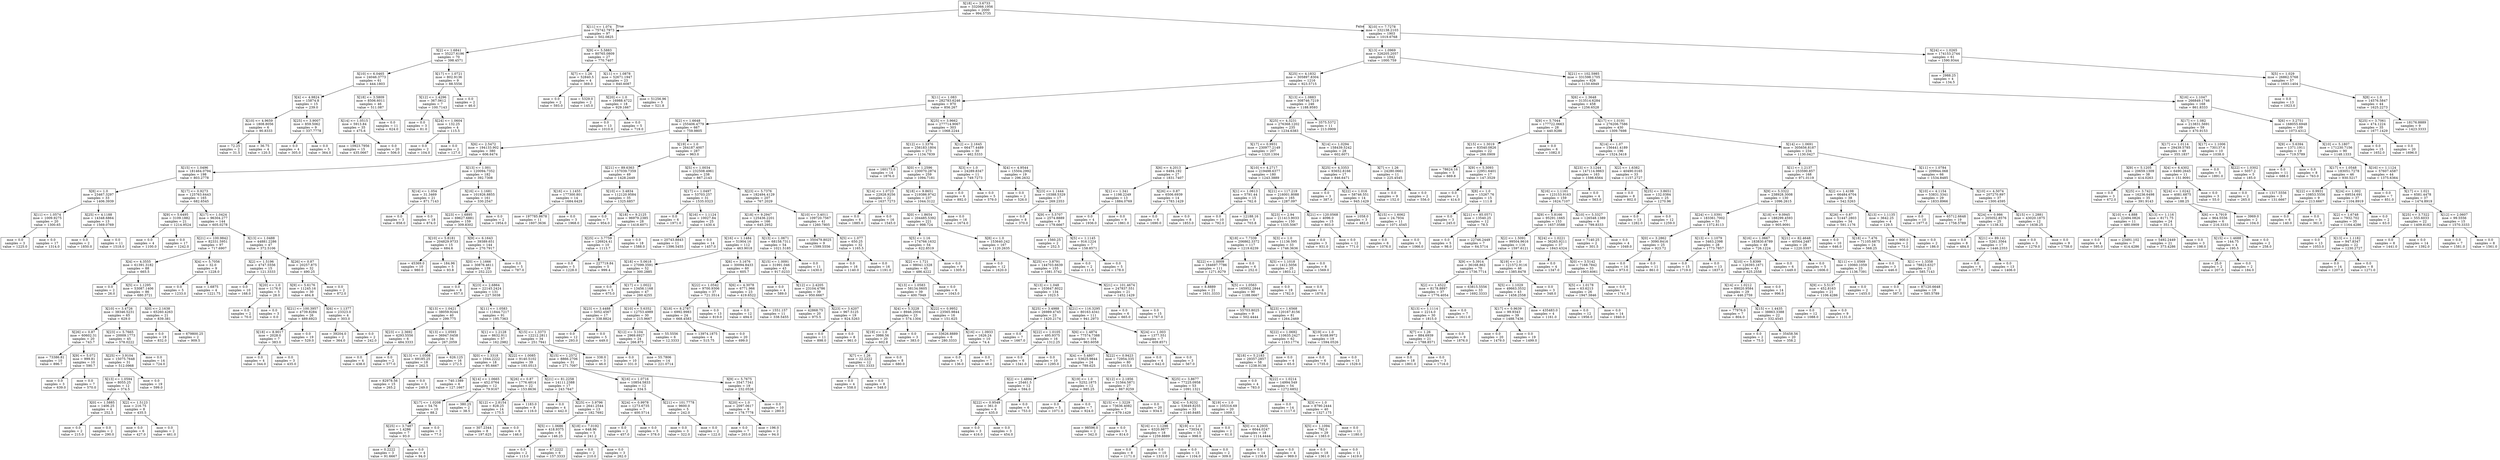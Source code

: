digraph Tree {
node [shape=box] ;
0 [label="X[18] <= 3.6733\nmse = 332066.1956\nsamples = 2000\nvalue = 994.5735"] ;
1 [label="X[11] <= 1.074\nmse = 75742.7973\nsamples = 97\nvalue = 502.0825"] ;
0 -> 1 [labeldistance=2.5, labelangle=45, headlabel="True"] ;
2 [label="X[2] <= 1.6841\nmse = 35227.6196\nsamples = 70\nvalue = 398.4571"] ;
1 -> 2 ;
3 [label="X[10] <= 6.0465\nmse = 24046.3773\nsamples = 61\nvalue = 444.1803"] ;
2 -> 3 ;
4 [label="X[4] <= 4.9824\nmse = 15874.8\nsamples = 15\nvalue = 239.0"] ;
3 -> 4 ;
5 [label="X[10] <= 4.9659\nmse = 1808.8056\nsamples = 6\nvalue = 90.8333"] ;
4 -> 5 ;
6 [label="mse = 72.25\nsamples = 2\nvalue = 31.5"] ;
5 -> 6 ;
7 [label="mse = 36.75\nsamples = 4\nvalue = 120.5"] ;
5 -> 7 ;
8 [label="X[25] <= 3.9007\nmse = 859.5062\nsamples = 9\nvalue = 337.7778"] ;
4 -> 8 ;
9 [label="mse = 0.0\nsamples = 4\nvalue = 305.0"] ;
8 -> 9 ;
10 [label="mse = 0.0\nsamples = 5\nvalue = 364.0"] ;
8 -> 10 ;
11 [label="X[18] <= 3.5809\nmse = 8506.6011\nsamples = 46\nvalue = 511.087"] ;
3 -> 11 ;
12 [label="X[14] <= 1.0515\nmse = 5913.84\nsamples = 35\nvalue = 475.6"] ;
11 -> 12 ;
13 [label="mse = 10923.7956\nsamples = 15\nvalue = 435.0667"] ;
12 -> 13 ;
14 [label="mse = 0.0\nsamples = 20\nvalue = 506.0"] ;
12 -> 14 ;
15 [label="mse = 0.0\nsamples = 11\nvalue = 624.0"] ;
11 -> 15 ;
16 [label="X[17] <= 1.0721\nmse = 802.9136\nsamples = 9\nvalue = 88.5556"] ;
2 -> 16 ;
17 [label="X[12] <= 1.4296\nmse = 367.0612\nsamples = 7\nvalue = 100.7143"] ;
16 -> 17 ;
18 [label="mse = 0.0\nsamples = 3\nvalue = 81.0"] ;
17 -> 18 ;
19 [label="X[24] <= 1.0604\nmse = 132.25\nsamples = 4\nvalue = 115.5"] ;
17 -> 19 ;
20 [label="mse = 0.0\nsamples = 2\nvalue = 104.0"] ;
19 -> 20 ;
21 [label="mse = 0.0\nsamples = 2\nvalue = 127.0"] ;
19 -> 21 ;
22 [label="mse = 0.0\nsamples = 2\nvalue = 46.0"] ;
16 -> 22 ;
23 [label="X[9] <= 5.5883\nmse = 80765.0809\nsamples = 27\nvalue = 770.7407"] ;
1 -> 23 ;
24 [label="X[7] <= 1.26\nmse = 52840.5\nsamples = 4\nvalue = 369.0"] ;
23 -> 24 ;
25 [label="mse = 0.0\nsamples = 2\nvalue = 593.0"] ;
24 -> 25 ;
26 [label="mse = 5329.0\nsamples = 2\nvalue = 145.0"] ;
24 -> 26 ;
27 [label="X[11] <= 1.0878\nmse = 52671.1947\nsamples = 23\nvalue = 840.6087"] ;
23 -> 27 ;
28 [label="X[20] <= 1.0\nmse = 16988.4722\nsamples = 18\nvalue = 929.1667"] ;
27 -> 28 ;
29 [label="mse = 0.0\nsamples = 13\nvalue = 1010.0"] ;
28 -> 29 ;
30 [label="mse = 0.0\nsamples = 5\nvalue = 719.0"] ;
28 -> 30 ;
31 [label="mse = 51256.96\nsamples = 5\nvalue = 521.8"] ;
27 -> 31 ;
32 [label="X[10] <= 7.7278\nmse = 332138.2103\nsamples = 1903\nvalue = 1019.6768"] ;
0 -> 32 [labeldistance=2.5, labelangle=-45, headlabel="False"] ;
33 [label="X[13] <= 1.0969\nmse = 326205.2057\nsamples = 1842\nvalue = 1000.759"] ;
32 -> 33 ;
34 [label="X[25] <= 4.1832\nmse = 305897.8304\nsamples = 1216\nvalue = 923.5715"] ;
33 -> 34 ;
35 [label="X[11] <= 1.083\nmse = 282783.6246\nsamples = 970\nvalue = 856.267"] ;
34 -> 35 ;
36 [label="X[2] <= 1.6648\nmse = 255406.4779\nsamples = 667\nvalue = 759.9805"] ;
35 -> 36 ;
37 [label="X[6] <= 2.5472\nmse = 194133.902\nsamples = 380\nvalue = 606.6474"] ;
36 -> 37 ;
38 [label="X[15] <= 1.0496\nmse = 181464.0794\nsamples = 198\nvalue = 803.2778"] ;
37 -> 38 ;
39 [label="X[8] <= 1.0\nmse = 23467.3297\nsamples = 33\nvalue = 1406.3939"] ;
38 -> 39 ;
40 [label="X[11] <= 1.0574\nmse = 1009.9275\nsamples = 20\nvalue = 1300.65"] ;
39 -> 40 ;
41 [label="mse = 0.0\nsamples = 3\nvalue = 1225.0"] ;
40 -> 41 ;
42 [label="mse = 0.0\nsamples = 17\nvalue = 1314.0"] ;
40 -> 42 ;
43 [label="X[25] <= 4.1188\nmse = 14348.6864\nsamples = 13\nvalue = 1569.0769"] ;
39 -> 43 ;
44 [label="mse = 0.0\nsamples = 2\nvalue = 1850.0"] ;
43 -> 44 ;
45 [label="mse = 0.0\nsamples = 11\nvalue = 1518.0"] ;
43 -> 45 ;
46 [label="X[17] <= 0.9273\nmse = 125763.6443\nsamples = 165\nvalue = 682.6545"] ;
38 -> 46 ;
47 [label="X[9] <= 5.6495\nmse = 3109.1882\nsamples = 21\nvalue = 1214.9524"] ;
46 -> 47 ;
48 [label="mse = 0.0\nsamples = 4\nvalue = 1100.0"] ;
47 -> 48 ;
49 [label="mse = 0.0\nsamples = 17\nvalue = 1242.0"] ;
47 -> 49 ;
50 [label="X[17] <= 1.0424\nmse = 96304.277\nsamples = 144\nvalue = 605.0278"] ;
46 -> 50 ;
51 [label="X[21] <= 100.9842\nmse = 82331.5951\nsamples = 97\nvalue = 717.6907"] ;
50 -> 51 ;
52 [label="X[4] <= 4.3555\nmse = 61391.3182\nsamples = 88\nvalue = 665.5"] ;
51 -> 52 ;
53 [label="mse = 0.0\nsamples = 2\nvalue = 26.0"] ;
52 -> 53 ;
54 [label="X[5] <= 1.1295\nmse = 53087.1406\nsamples = 86\nvalue = 680.3721"] ;
52 -> 54 ;
55 [label="X[10] <= 3.4726\nmse = 38346.5231\nsamples = 65\nvalue = 629.0"] ;
54 -> 55 ;
56 [label="X[26] <= 0.87\nmse = 60602.31\nsamples = 20\nvalue = 743.7"] ;
55 -> 56 ;
57 [label="mse = 73386.81\nsamples = 10\nvalue = 896.7"] ;
56 -> 57 ;
58 [label="X[9] <= 5.072\nmse = 999.81\nsamples = 10\nvalue = 590.7"] ;
56 -> 58 ;
59 [label="mse = 0.0\nsamples = 3\nvalue = 639.0"] ;
58 -> 59 ;
60 [label="mse = 0.0\nsamples = 7\nvalue = 570.0"] ;
58 -> 60 ;
61 [label="X[23] <= 5.7665\nmse = 20009.1773\nsamples = 45\nvalue = 578.0222"] ;
55 -> 61 ;
62 [label="X[25] <= 3.9104\nmse = 15075.7648\nsamples = 31\nvalue = 512.0968"] ;
61 -> 62 ;
63 [label="X[13] <= 1.0594\nmse = 8055.25\nsamples = 12\nvalue = 374.5"] ;
62 -> 63 ;
64 [label="X[0] <= 1.5885\nmse = 1406.25\nsamples = 4\nvalue = 252.5"] ;
63 -> 64 ;
65 [label="mse = 0.0\nsamples = 2\nvalue = 215.0"] ;
64 -> 65 ;
66 [label="mse = 0.0\nsamples = 2\nvalue = 290.0"] ;
64 -> 66 ;
67 [label="X[2] <= 1.5123\nmse = 216.75\nsamples = 8\nvalue = 435.5"] ;
63 -> 67 ;
68 [label="mse = 0.0\nsamples = 6\nvalue = 427.0"] ;
67 -> 68 ;
69 [label="mse = 0.0\nsamples = 2\nvalue = 461.0"] ;
67 -> 69 ;
70 [label="mse = 0.0\nsamples = 19\nvalue = 599.0"] ;
62 -> 70 ;
71 [label="mse = 0.0\nsamples = 14\nvalue = 724.0"] ;
61 -> 71 ;
72 [label="X[0] <= 2.1638\nmse = 65260.4263\nsamples = 21\nvalue = 839.381"] ;
54 -> 72 ;
73 [label="mse = 0.0\nsamples = 19\nvalue = 832.0"] ;
72 -> 73 ;
74 [label="mse = 679800.25\nsamples = 2\nvalue = 909.5"] ;
72 -> 74 ;
75 [label="X[4] <= 5.7056\nmse = 32.0\nsamples = 9\nvalue = 1228.0"] ;
51 -> 75 ;
76 [label="mse = 0.0\nsamples = 5\nvalue = 1233.0"] ;
75 -> 76 ;
77 [label="mse = 1.6875\nsamples = 4\nvalue = 1221.75"] ;
75 -> 77 ;
78 [label="X[13] <= 1.0488\nmse = 44881.2286\nsamples = 47\nvalue = 372.5106"] ;
50 -> 78 ;
79 [label="X[2] <= 1.5196\nmse = 4747.5556\nsamples = 15\nvalue = 121.3333"] ;
78 -> 79 ;
80 [label="mse = 0.0\nsamples = 10\nvalue = 168.0"] ;
79 -> 80 ;
81 [label="X[20] <= 1.0\nmse = 1176.0\nsamples = 5\nvalue = 28.0"] ;
79 -> 81 ;
82 [label="mse = 0.0\nsamples = 2\nvalue = 70.0"] ;
81 -> 82 ;
83 [label="mse = 0.0\nsamples = 3\nvalue = 0.0"] ;
81 -> 83 ;
84 [label="X[26] <= 0.87\nmse = 20257.875\nsamples = 32\nvalue = 490.25"] ;
78 -> 84 ;
85 [label="X[9] <= 5.6176\nmse = 11245.16\nsamples = 30\nvalue = 464.8"] ;
84 -> 85 ;
86 [label="X[21] <= 100.3957\nmse = 4739.8284\nsamples = 26\nvalue = 489.6923"] ;
85 -> 86 ;
87 [label="X[18] <= 8.9017\nmse = 2028.0\nsamples = 7\nvalue = 383.0"] ;
86 -> 87 ;
88 [label="mse = 0.0\nsamples = 4\nvalue = 344.0"] ;
87 -> 88 ;
89 [label="mse = 0.0\nsamples = 3\nvalue = 435.0"] ;
87 -> 89 ;
90 [label="mse = 0.0\nsamples = 19\nvalue = 529.0"] ;
86 -> 90 ;
91 [label="X[6] <= 1.1377\nmse = 23323.0\nsamples = 4\nvalue = 303.0"] ;
85 -> 91 ;
92 [label="mse = 39204.0\nsamples = 2\nvalue = 364.0"] ;
91 -> 92 ;
93 [label="mse = 0.0\nsamples = 2\nvalue = 242.0"] ;
91 -> 93 ;
94 [label="mse = 0.0\nsamples = 2\nvalue = 872.0"] ;
84 -> 94 ;
95 [label="X[13] <= 1.001\nmse = 120094.7352\nsamples = 182\nvalue = 392.7308"] ;
37 -> 95 ;
96 [label="X[14] <= 1.054\nmse = 31.3469\nsamples = 21\nvalue = 871.7143"] ;
95 -> 96 ;
97 [label="mse = 0.0\nsamples = 3\nvalue = 858.0"] ;
96 -> 97 ;
98 [label="mse = 0.0\nsamples = 18\nvalue = 874.0"] ;
96 -> 98 ;
99 [label="X[16] <= 1.1681\nmse = 101926.8855\nsamples = 161\nvalue = 330.2547"] ;
95 -> 99 ;
100 [label="X[23] <= 1.6895\nmse = 69627.6881\nsamples = 159\nvalue = 309.8302"] ;
99 -> 100 ;
101 [label="X[10] <= 5.8181\nmse = 204829.9733\nsamples = 15\nvalue = 684.6"] ;
100 -> 101 ;
102 [label="mse = 45369.0\nsamples = 10\nvalue = 980.0"] ;
101 -> 102 ;
103 [label="mse = 184.96\nsamples = 5\nvalue = 93.8"] ;
101 -> 103 ;
104 [label="X[9] <= 6.1643\nmse = 39389.651\nsamples = 144\nvalue = 270.7917"] ;
100 -> 104 ;
105 [label="X[0] <= 1.1666\nmse = 30876.4611\nsamples = 139\nvalue = 252.223"] ;
104 -> 105 ;
106 [label="mse = 0.0\nsamples = 8\nvalue = 657.0"] ;
105 -> 106 ;
107 [label="X[23] <= 2.6864\nmse = 22145.2424\nsamples = 131\nvalue = 227.5038"] ;
105 -> 107 ;
108 [label="X[13] <= 1.0421\nmse = 38059.9244\nsamples = 40\nvalue = 299.775"] ;
107 -> 108 ;
109 [label="X[23] <= 2.3692\nmse = 4293.5556\nsamples = 6\nvalue = 484.3333"] ;
108 -> 109 ;
110 [label="mse = 0.0\nsamples = 4\nvalue = 438.0"] ;
109 -> 110 ;
111 [label="mse = 0.0\nsamples = 2\nvalue = 577.0"] ;
109 -> 111 ;
112 [label="X[13] <= 1.0593\nmse = 36947.0458\nsamples = 34\nvalue = 267.2059"] ;
108 -> 112 ;
113 [label="X[13] <= 1.0508\nmse = 69185.25\nsamples = 18\nvalue = 262.5"] ;
112 -> 113 ;
114 [label="mse = 82978.56\nsamples = 15\nvalue = 265.2"] ;
113 -> 114 ;
115 [label="mse = 0.0\nsamples = 3\nvalue = 249.0"] ;
113 -> 115 ;
116 [label="mse = 626.125\nsamples = 16\nvalue = 272.5"] ;
112 -> 116 ;
117 [label="X[11] <= 1.0583\nmse = 11844.7217\nsamples = 91\nvalue = 195.7363"] ;
107 -> 117 ;
118 [label="X[1] <= 1.2128\nmse = 8632.911\nsamples = 57\nvalue = 162.2982"] ;
117 -> 118 ;
119 [label="X[0] <= 1.3318\nmse = 1044.2222\nsamples = 18\nvalue = 95.6667"] ;
118 -> 119 ;
120 [label="mse = 740.1389\nsamples = 6\nvalue = 127.1667"] ;
119 -> 120 ;
121 [label="X[14] <= 1.0665\nmse = 452.0764\nsamples = 12\nvalue = 79.9167"] ;
119 -> 121 ;
122 [label="X[17] <= 1.0208\nmse = 54.76\nsamples = 10\nvalue = 88.2"] ;
121 -> 122 ;
123 [label="X[25] <= 3.7487\nmse = 1.4286\nsamples = 7\nvalue = 93.0"] ;
122 -> 123 ;
124 [label="mse = 0.2222\nsamples = 3\nvalue = 91.6667"] ;
123 -> 124 ;
125 [label="mse = 0.0\nsamples = 4\nvalue = 94.0"] ;
123 -> 125 ;
126 [label="mse = 0.0\nsamples = 3\nvalue = 77.0"] ;
122 -> 126 ;
127 [label="mse = 380.25\nsamples = 2\nvalue = 38.5"] ;
121 -> 127 ;
128 [label="X[22] <= 1.0085\nmse = 9140.5102\nsamples = 39\nvalue = 193.0513"] ;
118 -> 128 ;
129 [label="X[26] <= 0.87\nmse = 1776.4814\nsamples = 22\nvalue = 153.8636"] ;
128 -> 129 ;
130 [label="X[12] <= 2.8154\nmse = 828.25\nsamples = 14\nvalue = 175.5"] ;
129 -> 130 ;
131 [label="mse = 307.2344\nsamples = 8\nvalue = 197.625"] ;
130 -> 131 ;
132 [label="mse = 0.0\nsamples = 6\nvalue = 146.0"] ;
130 -> 132 ;
133 [label="mse = 1183.0\nsamples = 8\nvalue = 116.0"] ;
129 -> 133 ;
134 [label="X[21] <= 81.2258\nmse = 14111.2388\nsamples = 17\nvalue = 243.7647"] ;
128 -> 134 ;
135 [label="mse = 0.0\nsamples = 4\nvalue = 442.0"] ;
134 -> 135 ;
136 [label="X[25] <= 3.9796\nmse = 2641.2544\nsamples = 13\nvalue = 182.7692"] ;
134 -> 136 ;
137 [label="X[5] <= 1.0686\nmse = 418.9375\nsamples = 8\nvalue = 146.25"] ;
136 -> 137 ;
138 [label="mse = 0.0\nsamples = 2\nvalue = 113.0"] ;
137 -> 138 ;
139 [label="mse = 67.2222\nsamples = 6\nvalue = 157.3333"] ;
137 -> 139 ;
140 [label="X[18] <= 7.0192\nmse = 648.96\nsamples = 5\nvalue = 241.2"] ;
136 -> 140 ;
141 [label="mse = 0.0\nsamples = 2\nvalue = 210.0"] ;
140 -> 141 ;
142 [label="mse = 0.0\nsamples = 3\nvalue = 262.0"] ;
140 -> 142 ;
143 [label="X[15] <= 1.3373\nmse = 12212.2811\nsamples = 34\nvalue = 251.7941"] ;
117 -> 143 ;
144 [label="X[15] <= 1.2572\nmse = 8866.2706\nsamples = 31\nvalue = 271.7097"] ;
143 -> 144 ;
145 [label="X[16] <= 1.0716\nmse = 10854.5833\nsamples = 12\nvalue = 334.5"] ;
144 -> 145 ;
146 [label="X[24] <= 0.9978\nmse = 1273.6735\nsamples = 7\nvalue = 400.5714"] ;
145 -> 146 ;
147 [label="mse = 0.0\nsamples = 2\nvalue = 457.0"] ;
146 -> 147 ;
148 [label="mse = 0.0\nsamples = 5\nvalue = 378.0"] ;
146 -> 148 ;
149 [label="X[21] <= 101.7778\nmse = 9600.0\nsamples = 5\nvalue = 242.0"] ;
145 -> 149 ;
150 [label="mse = 0.0\nsamples = 3\nvalue = 322.0"] ;
149 -> 150 ;
151 [label="mse = 0.0\nsamples = 2\nvalue = 122.0"] ;
149 -> 151 ;
152 [label="X[9] <= 5.7675\nmse = 3547.7341\nsamples = 19\nvalue = 232.0526"] ;
144 -> 152 ;
153 [label="X[20] <= 1.0\nmse = 2097.0617\nsamples = 9\nvalue = 178.7778"] ;
152 -> 153 ;
154 [label="mse = 0.0\nsamples = 7\nvalue = 203.0"] ;
153 -> 154 ;
155 [label="mse = 196.0\nsamples = 2\nvalue = 94.0"] ;
153 -> 155 ;
156 [label="mse = 0.0\nsamples = 10\nvalue = 280.0"] ;
152 -> 156 ;
157 [label="mse = 338.0\nsamples = 3\nvalue = 46.0"] ;
143 -> 157 ;
158 [label="mse = 0.0\nsamples = 5\nvalue = 787.0"] ;
104 -> 158 ;
159 [label="mse = 0.0\nsamples = 2\nvalue = 1954.0"] ;
99 -> 159 ;
160 [label="X[19] <= 1.0\nmse = 264187.4007\nsamples = 287\nvalue = 963.0"] ;
36 -> 160 ;
161 [label="X[21] <= 89.6363\nmse = 157039.7359\nsamples = 49\nvalue = 1428.2449"] ;
160 -> 161 ;
162 [label="X[16] <= 1.1455\nmse = 177300.801\nsamples = 14\nvalue = 1684.6429"] ;
161 -> 162 ;
163 [label="mse = 197785.8678\nsamples = 11\nvalue = 1607.3636"] ;
162 -> 163 ;
164 [label="mse = 0.0\nsamples = 3\nvalue = 1968.0"] ;
162 -> 164 ;
165 [label="X[10] <= 3.4834\nmse = 112120.9584\nsamples = 35\nvalue = 1325.6857"] ;
161 -> 165 ;
166 [label="mse = 0.0\nsamples = 7\nvalue = 954.0"] ;
165 -> 166 ;
167 [label="X[18] <= 9.2125\nmse = 96979.2385\nsamples = 28\nvalue = 1418.6071"] ;
165 -> 167 ;
168 [label="X[25] <= 3.7759\nmse = 126924.41\nsamples = 10\nvalue = 1113.7"] ;
167 -> 168 ;
169 [label="mse = 0.0\nsamples = 5\nvalue = 1228.0"] ;
168 -> 169 ;
170 [label="mse = 227719.84\nsamples = 5\nvalue = 999.4"] ;
168 -> 170 ;
171 [label="mse = 0.0\nsamples = 18\nvalue = 1588.0"] ;
167 -> 171 ;
172 [label="X[5] <= 1.0034\nmse = 232508.4961\nsamples = 238\nvalue = 867.2143"] ;
160 -> 172 ;
173 [label="X[17] <= 1.0497\nmse = 53703.257\nsamples = 31\nvalue = 1535.0323"] ;
172 -> 173 ;
174 [label="mse = 0.0\nsamples = 6\nvalue = 1971.0"] ;
173 -> 174 ;
175 [label="X[16] <= 1.1124\nmse = 10027.84\nsamples = 25\nvalue = 1430.4"] ;
173 -> 175 ;
176 [label="mse = 20743.8843\nsamples = 11\nvalue = 1396.5455"] ;
175 -> 176 ;
177 [label="mse = 0.0\nsamples = 14\nvalue = 1457.0"] ;
175 -> 177 ;
178 [label="X[23] <= 5.7376\nmse = 182494.4129\nsamples = 207\nvalue = 767.2029"] ;
172 -> 178 ;
179 [label="X[18] <= 9.2947\nmse = 125436.2201\nsamples = 166\nvalue = 645.2952"] ;
178 -> 179 ;
180 [label="X[16] <= 1.1484\nmse = 51904.16\nsamples = 112\nvalue = 463.9018"] ;
179 -> 180 ;
181 [label="X[18] <= 5.0618\nmse = 27099.3591\nsamples = 52\nvalue = 300.2885"] ;
180 -> 181 ;
182 [label="mse = 0.0\nsamples = 5\nvalue = 675.0"] ;
181 -> 182 ;
183 [label="X[17] <= 1.0022\nmse = 13456.1168\nsamples = 47\nvalue = 260.4255"] ;
181 -> 183 ;
184 [label="X[23] <= 3.4488\nmse = 5052.4567\nsamples = 17\nvalue = 338.8824"] ;
183 -> 184 ;
185 [label="mse = 0.0\nsamples = 12\nvalue = 293.0"] ;
184 -> 185 ;
186 [label="mse = 0.0\nsamples = 5\nvalue = 449.0"] ;
184 -> 186 ;
187 [label="X[10] <= 5.6352\nmse = 12753.4989\nsamples = 30\nvalue = 215.9667"] ;
183 -> 187 ;
188 [label="X[12] <= 3.104\nmse = 2969.6927\nsamples = 24\nvalue = 266.875"] ;
187 -> 188 ;
189 [label="mse = 0.0\nsamples = 10\nvalue = 331.0"] ;
188 -> 189 ;
190 [label="mse = 55.7806\nsamples = 14\nvalue = 221.0714"] ;
188 -> 190 ;
191 [label="mse = 55.5556\nsamples = 6\nvalue = 12.3333"] ;
187 -> 191 ;
192 [label="X[6] <= 3.1676\nmse = 30094.8433\nsamples = 60\nvalue = 605.7"] ;
180 -> 192 ;
193 [label="X[22] <= 1.0542\nmse = 9700.9306\nsamples = 37\nvalue = 721.3514"] ;
192 -> 193 ;
194 [label="X[18] <= 8.2787\nmse = 6992.9983\nsamples = 24\nvalue = 668.4583"] ;
193 -> 194 ;
195 [label="mse = 13974.1875\nsamples = 4\nvalue = 515.75"] ;
194 -> 195 ;
196 [label="mse = 0.0\nsamples = 20\nvalue = 699.0"] ;
194 -> 196 ;
197 [label="mse = 0.0\nsamples = 13\nvalue = 819.0"] ;
193 -> 197 ;
198 [label="X[6] <= 4.3078\nmse = 6771.966\nsamples = 23\nvalue = 419.6522"] ;
192 -> 198 ;
199 [label="mse = 0.0\nsamples = 12\nvalue = 494.0"] ;
198 -> 199 ;
200 [label="mse = 1551.157\nsamples = 11\nvalue = 338.5455"] ;
198 -> 200 ;
201 [label="X[13] <= 1.0671\nmse = 68158.7311\nsamples = 54\nvalue = 1021.5185"] ;
179 -> 201 ;
202 [label="X[15] <= 1.0091\nmse = 31991.046\nsamples = 43\nvalue = 917.0233"] ;
201 -> 202 ;
203 [label="mse = 0.0\nsamples = 4\nvalue = 589.0"] ;
202 -> 203 ;
204 [label="X[12] <= 2.4205\nmse = 23104.4786\nsamples = 39\nvalue = 950.6667"] ;
202 -> 204 ;
205 [label="mse = 42868.75\nsamples = 20\nvalue = 975.5"] ;
204 -> 205 ;
206 [label="X[23] <= 3.4207\nmse = 967.5125\nsamples = 19\nvalue = 924.5263"] ;
204 -> 206 ;
207 [label="mse = 0.0\nsamples = 11\nvalue = 898.0"] ;
206 -> 207 ;
208 [label="mse = 0.0\nsamples = 8\nvalue = 961.0"] ;
206 -> 208 ;
209 [label="mse = 0.0\nsamples = 11\nvalue = 1430.0"] ;
201 -> 209 ;
210 [label="X[10] <= 3.4011\nmse = 109720.7567\nsamples = 41\nvalue = 1260.7805"] ;
178 -> 210 ;
211 [label="mse = 350479.8025\nsamples = 9\nvalue = 1599.5556"] ;
210 -> 211 ;
212 [label="X[5] <= 1.077\nmse = 650.25\nsamples = 32\nvalue = 1165.5"] ;
210 -> 212 ;
213 [label="mse = 0.0\nsamples = 16\nvalue = 1140.0"] ;
212 -> 213 ;
214 [label="mse = 0.0\nsamples = 16\nvalue = 1191.0"] ;
212 -> 214 ;
215 [label="X[25] <= 3.9662\nmse = 277714.9067\nsamples = 303\nvalue = 1068.2244"] ;
35 -> 215 ;
216 [label="X[12] <= 1.3376\nmse = 256183.1804\nsamples = 273\nvalue = 1134.7839"] ;
215 -> 216 ;
217 [label="mse = 160173.0\nsamples = 14\nvalue = 1876.0"] ;
216 -> 217 ;
218 [label="X[0] <= 1.2596\nmse = 230070.2874\nsamples = 259\nvalue = 1094.7181"] ;
216 -> 218 ;
219 [label="X[14] <= 1.0723\nmse = 22928.9256\nsamples = 22\nvalue = 1637.7273"] ;
218 -> 219 ;
220 [label="mse = 0.0\nsamples = 6\nvalue = 1885.0"] ;
219 -> 220 ;
221 [label="mse = 0.0\nsamples = 16\nvalue = 1545.0"] ;
219 -> 221 ;
222 [label="X[18] <= 9.8651\nmse = 219386.9742\nsamples = 237\nvalue = 1044.3122"] ;
218 -> 222 ;
223 [label="X[0] <= 1.8654\nmse = 204485.5392\nsamples = 221\nvalue = 998.724"] ;
222 -> 223 ;
224 [label="X[5] <= 1.16\nmse = 174766.1632\nsamples = 54\nvalue = 622.8519"] ;
223 -> 224 ;
225 [label="X[2] <= 1.721\nmse = 98041.1328\nsamples = 45\nvalue = 486.4222"] ;
224 -> 225 ;
226 [label="X[13] <= 1.0583\nmse = 58134.0605\nsamples = 39\nvalue = 400.7949"] ;
225 -> 226 ;
227 [label="X[4] <= 5.3228\nmse = 8946.2004\nsamples = 23\nvalue = 574.1304"] ;
226 -> 227 ;
228 [label="X[19] <= 1.0\nmse = 3986.56\nsamples = 20\nvalue = 602.8"] ;
227 -> 228 ;
229 [label="X[7] <= 1.26\nmse = 22.2222\nsamples = 12\nvalue = 551.3333"] ;
228 -> 229 ;
230 [label="mse = 0.0\nsamples = 4\nvalue = 558.0"] ;
229 -> 230 ;
231 [label="mse = 0.0\nsamples = 8\nvalue = 548.0"] ;
229 -> 231 ;
232 [label="mse = 0.0\nsamples = 8\nvalue = 680.0"] ;
228 -> 232 ;
233 [label="mse = 0.0\nsamples = 3\nvalue = 383.0"] ;
227 -> 233 ;
234 [label="X[22] <= 0.9952\nmse = 23565.9844\nsamples = 16\nvalue = 151.625"] ;
226 -> 234 ;
235 [label="mse = 33626.8889\nsamples = 6\nvalue = 280.3333"] ;
234 -> 235 ;
236 [label="X[16] <= 1.0933\nmse = 1626.24\nsamples = 10\nvalue = 74.4"] ;
234 -> 236 ;
237 [label="mse = 0.0\nsamples = 3\nvalue = 136.0"] ;
236 -> 237 ;
238 [label="mse = 0.0\nsamples = 7\nvalue = 48.0"] ;
236 -> 238 ;
239 [label="mse = 0.0\nsamples = 6\nvalue = 1043.0"] ;
225 -> 239 ;
240 [label="mse = 0.0\nsamples = 9\nvalue = 1305.0"] ;
224 -> 240 ;
241 [label="X[8] <= 1.0\nmse = 153640.242\nsamples = 167\nvalue = 1120.2635"] ;
223 -> 241 ;
242 [label="mse = 0.0\nsamples = 12\nvalue = 1620.0"] ;
241 -> 242 ;
243 [label="X[25] <= 3.8791\nmse = 144703.6639\nsamples = 155\nvalue = 1081.5742"] ;
241 -> 243 ;
244 [label="X[13] <= 1.048\nmse = 103647.8022\nsamples = 134\nvalue = 1023.5"] ;
243 -> 244 ;
245 [label="X[25] <= 3.4988\nmse = 26989.4745\nsamples = 23\nvalue = 1420.2174"] ;
244 -> 245 ;
246 [label="mse = 0.0\nsamples = 7\nvalue = 1667.0"] ;
245 -> 246 ;
247 [label="X[22] <= 1.0105\nmse = 495.9375\nsamples = 16\nvalue = 1312.25"] ;
245 -> 247 ;
248 [label="mse = 0.0\nsamples = 6\nvalue = 1341.0"] ;
247 -> 248 ;
249 [label="mse = 0.0\nsamples = 10\nvalue = 1295.0"] ;
247 -> 249 ;
250 [label="X[21] <= 116.3295\nmse = 80163.4341\nsamples = 111\nvalue = 941.2973"] ;
244 -> 250 ;
251 [label="X[6] <= 1.4874\nmse = 77574.7388\nsamples = 104\nvalue = 963.6058"] ;
250 -> 251 ;
252 [label="X[4] <= 5.4807\nmse = 53625.9844\nsamples = 24\nvalue = 789.625"] ;
251 -> 252 ;
253 [label="X[2] <= 1.4894\nmse = 25461.5\nsamples = 12\nvalue = 594.0"] ;
252 -> 253 ;
254 [label="X[22] <= 0.9549\nmse = 361.0\nsamples = 6\nvalue = 435.0"] ;
253 -> 254 ;
255 [label="mse = 0.0\nsamples = 3\nvalue = 416.0"] ;
254 -> 255 ;
256 [label="mse = 0.0\nsamples = 3\nvalue = 454.0"] ;
254 -> 256 ;
257 [label="mse = 0.0\nsamples = 6\nvalue = 753.0"] ;
253 -> 257 ;
258 [label="X[19] <= 1.0\nmse = 5252.1875\nsamples = 12\nvalue = 985.25"] ;
252 -> 258 ;
259 [label="mse = 0.0\nsamples = 5\nvalue = 1071.0"] ;
258 -> 259 ;
260 [label="mse = 0.0\nsamples = 7\nvalue = 924.0"] ;
258 -> 260 ;
261 [label="X[22] <= 0.9423\nmse = 72954.335\nsamples = 80\nvalue = 1015.8"] ;
251 -> 261 ;
262 [label="X[12] <= 2.1856\nmse = 31564.5871\nsamples = 27\nvalue = 867.9259"] ;
261 -> 262 ;
263 [label="X[15] <= 1.3229\nmse = 73636.4082\nsamples = 7\nvalue = 679.1429"] ;
262 -> 263 ;
264 [label="mse = 98596.0\nsamples = 2\nvalue = 342.0"] ;
263 -> 264 ;
265 [label="mse = 0.0\nsamples = 5\nvalue = 814.0"] ;
263 -> 265 ;
266 [label="mse = 0.0\nsamples = 20\nvalue = 934.0"] ;
262 -> 266 ;
267 [label="X[25] <= 3.8677\nmse = 77225.0958\nsamples = 53\nvalue = 1091.1321"] ;
261 -> 267 ;
268 [label="X[4] <= 5.9232\nmse = 53649.8255\nsamples = 33\nvalue = 1140.8485"] ;
267 -> 268 ;
269 [label="X[16] <= 1.1298\nmse = 6320.9877\nsamples = 18\nvalue = 1259.8889"] ;
268 -> 269 ;
270 [label="mse = 0.0\nsamples = 8\nvalue = 1171.0"] ;
269 -> 270 ;
271 [label="mse = 0.0\nsamples = 10\nvalue = 1331.0"] ;
269 -> 271 ;
272 [label="X[19] <= 1.0\nmse = 73034.0\nsamples = 15\nvalue = 998.0"] ;
268 -> 272 ;
273 [label="mse = 0.0\nsamples = 13\nvalue = 1104.0"] ;
272 -> 273 ;
274 [label="mse = 0.0\nsamples = 2\nvalue = 309.0"] ;
272 -> 274 ;
275 [label="X[19] <= 1.0\nmse = 105316.69\nsamples = 20\nvalue = 1009.1"] ;
267 -> 275 ;
276 [label="mse = 0.0\nsamples = 2\nvalue = 61.0"] ;
275 -> 276 ;
277 [label="X[0] <= 4.2935\nmse = 6044.0247\nsamples = 18\nvalue = 1114.4444"] ;
275 -> 277 ;
278 [label="mse = 0.0\nsamples = 14\nvalue = 1156.0"] ;
277 -> 278 ;
279 [label="mse = 0.0\nsamples = 4\nvalue = 969.0"] ;
277 -> 279 ;
280 [label="X[24] <= 1.003\nmse = 1377.551\nsamples = 7\nvalue = 609.8571"] ;
250 -> 280 ;
281 [label="mse = 0.0\nsamples = 4\nvalue = 642.0"] ;
280 -> 281 ;
282 [label="mse = 0.0\nsamples = 3\nvalue = 567.0"] ;
280 -> 282 ;
283 [label="X[21] <= 101.4674\nmse = 247837.551\nsamples = 21\nvalue = 1452.1429"] ;
243 -> 283 ;
284 [label="mse = 0.0\nsamples = 6\nvalue = 665.0"] ;
283 -> 284 ;
285 [label="mse = 0.0\nsamples = 15\nvalue = 1767.0"] ;
283 -> 285 ;
286 [label="mse = 0.0\nsamples = 16\nvalue = 1674.0"] ;
222 -> 286 ;
287 [label="X[12] <= 2.1645\nmse = 66477.4489\nsamples = 30\nvalue = 462.5333"] ;
215 -> 287 ;
288 [label="X[3] <= 1.0\nmse = 24289.8347\nsamples = 11\nvalue = 749.7273"] ;
287 -> 288 ;
289 [label="mse = 0.0\nsamples = 6\nvalue = 892.0"] ;
288 -> 289 ;
290 [label="mse = 0.0\nsamples = 5\nvalue = 579.0"] ;
288 -> 290 ;
291 [label="X[4] <= 4.9544\nmse = 15504.2992\nsamples = 19\nvalue = 296.2632"] ;
287 -> 291 ;
292 [label="mse = 0.0\nsamples = 2\nvalue = 526.0"] ;
291 -> 292 ;
293 [label="X[23] <= 1.1444\nmse = 10388.5329\nsamples = 17\nvalue = 269.2353"] ;
291 -> 293 ;
294 [label="mse = 0.0\nsamples = 8\nvalue = 370.0"] ;
293 -> 294 ;
295 [label="X[9] <= 5.5707\nmse = 2574.8889\nsamples = 9\nvalue = 179.6667"] ;
293 -> 295 ;
296 [label="mse = 1560.25\nsamples = 2\nvalue = 252.5"] ;
295 -> 296 ;
297 [label="X[5] <= 1.1145\nmse = 916.1224\nsamples = 7\nvalue = 158.8571"] ;
295 -> 297 ;
298 [label="mse = 0.0\nsamples = 2\nvalue = 111.0"] ;
297 -> 298 ;
299 [label="mse = 0.0\nsamples = 5\nvalue = 178.0"] ;
297 -> 299 ;
300 [label="X[13] <= 1.0883\nmse = 308746.7219\nsamples = 246\nvalue = 1188.9593"] ;
34 -> 300 ;
301 [label="X[25] <= 4.3231\nmse = 276368.1202\nsamples = 235\nvalue = 1234.6383"] ;
300 -> 301 ;
302 [label="X[17] <= 0.9931\nmse = 230977.2149\nsamples = 207\nvalue = 1320.1304"] ;
301 -> 302 ;
303 [label="X[6] <= 4.2013\nmse = 6494.192\nsamples = 27\nvalue = 1831.7407"] ;
302 -> 303 ;
304 [label="X[1] <= 1.341\nmse = 1198.2249\nsamples = 13\nvalue = 1884.0769"] ;
303 -> 304 ;
305 [label="mse = 0.0\nsamples = 4\nvalue = 1936.0"] ;
304 -> 305 ;
306 [label="mse = 0.0\nsamples = 9\nvalue = 1861.0"] ;
304 -> 306 ;
307 [label="X[26] <= 0.87\nmse = 6506.6939\nsamples = 14\nvalue = 1783.1429"] ;
303 -> 307 ;
308 [label="mse = 0.0\nsamples = 6\nvalue = 1690.0"] ;
307 -> 308 ;
309 [label="mse = 0.0\nsamples = 8\nvalue = 1853.0"] ;
307 -> 309 ;
310 [label="X[10] <= 4.2717\nmse = 219498.6377\nsamples = 180\nvalue = 1243.3889"] ;
302 -> 310 ;
311 [label="X[1] <= 1.0613\nmse = 5791.44\nsamples = 15\nvalue = 762.6"] ;
310 -> 311 ;
312 [label="mse = 0.0\nsamples = 10\nvalue = 792.0"] ;
311 -> 312 ;
313 [label="mse = 12188.16\nsamples = 5\nvalue = 703.8"] ;
311 -> 313 ;
314 [label="X[21] <= 117.219\nmse = 216001.8088\nsamples = 165\nvalue = 1287.097"] ;
310 -> 314 ;
315 [label="X[23] <= 2.94\nmse = 211413.9033\nsamples = 150\nvalue = 1335.5067"] ;
314 -> 315 ;
316 [label="X[18] <= 7.7339\nmse = 206862.3372\nsamples = 117\nvalue = 1219.6239"] ;
315 -> 316 ;
317 [label="X[22] <= 1.0009\nmse = 164697.7786\nsamples = 111\nvalue = 1271.9279"] ;
316 -> 317 ;
318 [label="mse = 8.8889\nsamples = 21\nvalue = 1631.3333"] ;
317 -> 318 ;
319 [label="X[5] <= 1.0563\nmse = 165952.2844\nsamples = 90\nvalue = 1188.0667"] ;
317 -> 319 ;
320 [label="mse = 55703.8025\nsamples = 9\nvalue = 502.4444"] ;
319 -> 320 ;
321 [label="X[23] <= 1.6568\nmse = 120167.8156\nsamples = 81\nvalue = 1264.2469"] ;
319 -> 321 ;
322 [label="X[22] <= 1.0692\nmse = 110635.2427\nsamples = 62\nvalue = 1163.1774"] ;
321 -> 322 ;
323 [label="X[18] <= 5.2183\nmse = 29357.2857\nsamples = 58\nvalue = 1238.9138"] ;
322 -> 323 ;
324 [label="mse = 0.0\nsamples = 4\nvalue = 783.0"] ;
323 -> 324 ;
325 [label="X[22] <= 1.0214\nmse = 14994.549\nsamples = 54\nvalue = 1272.6852"] ;
323 -> 325 ;
326 [label="mse = 0.0\nsamples = 14\nvalue = 1117.0"] ;
325 -> 326 ;
327 [label="X[3] <= 1.0\nmse = 8790.2444\nsamples = 40\nvalue = 1327.175"] ;
325 -> 327 ;
328 [label="X[5] <= 1.1094\nmse = 792.0\nsamples = 29\nvalue = 1383.0"] ;
327 -> 328 ;
329 [label="mse = 0.0\nsamples = 18\nvalue = 1361.0"] ;
328 -> 329 ;
330 [label="mse = 0.0\nsamples = 11\nvalue = 1419.0"] ;
328 -> 330 ;
331 [label="mse = 0.0\nsamples = 11\nvalue = 1180.0"] ;
327 -> 331 ;
332 [label="mse = 0.0\nsamples = 4\nvalue = 65.0"] ;
322 -> 332 ;
333 [label="X[19] <= 1.0\nmse = 9168.9972\nsamples = 19\nvalue = 1594.0526"] ;
321 -> 333 ;
334 [label="mse = 0.0\nsamples = 6\nvalue = 1735.0"] ;
333 -> 334 ;
335 [label="mse = 0.0\nsamples = 13\nvalue = 1529.0"] ;
333 -> 335 ;
336 [label="mse = 0.0\nsamples = 6\nvalue = 252.0"] ;
316 -> 336 ;
337 [label="X[3] <= 1.0\nmse = 11136.595\nsamples = 33\nvalue = 1746.3636"] ;
315 -> 337 ;
338 [label="X[5] <= 1.1018\nmse = 1412.5056\nsamples = 25\nvalue = 1803.12"] ;
337 -> 338 ;
339 [label="mse = 0.0\nsamples = 19\nvalue = 1782.0"] ;
338 -> 339 ;
340 [label="mse = 0.0\nsamples = 6\nvalue = 1870.0"] ;
338 -> 340 ;
341 [label="mse = 0.0\nsamples = 8\nvalue = 1569.0"] ;
337 -> 341 ;
342 [label="X[21] <= 120.0568\nmse = 4096.0\nsamples = 15\nvalue = 803.0"] ;
314 -> 342 ;
343 [label="mse = 0.0\nsamples = 3\nvalue = 931.0"] ;
342 -> 343 ;
344 [label="mse = 0.0\nsamples = 12\nvalue = 771.0"] ;
342 -> 344 ;
345 [label="X[14] <= 1.0294\nmse = 158439.5242\nsamples = 28\nvalue = 602.6071"] ;
301 -> 345 ;
346 [label="X[25] <= 4.3353\nmse = 93652.8166\nsamples = 17\nvalue = 846.6471"] ;
345 -> 346 ;
347 [label="mse = 0.0\nsamples = 3\nvalue = 387.0"] ;
346 -> 347 ;
348 [label="X[22] <= 1.016\nmse = 58746.551\nsamples = 14\nvalue = 945.1429"] ;
346 -> 348 ;
349 [label="mse = 1058.0\nsamples = 3\nvalue = 482.0"] ;
348 -> 349 ;
350 [label="X[15] <= 1.6062\nmse = 24.7934\nsamples = 11\nvalue = 1071.4545"] ;
348 -> 350 ;
351 [label="mse = 0.0\nsamples = 6\nvalue = 1076.0"] ;
350 -> 351 ;
352 [label="mse = 0.0\nsamples = 5\nvalue = 1066.0"] ;
350 -> 352 ;
353 [label="X[7] <= 1.26\nmse = 24280.0661\nsamples = 11\nvalue = 225.4545"] ;
345 -> 353 ;
354 [label="mse = 0.0\nsamples = 9\nvalue = 152.0"] ;
353 -> 354 ;
355 [label="mse = 0.0\nsamples = 2\nvalue = 556.0"] ;
353 -> 355 ;
356 [label="mse = 3575.5372\nsamples = 11\nvalue = 213.0909"] ;
300 -> 356 ;
357 [label="X[21] <= 102.5985\nmse = 331598.1705\nsamples = 626\nvalue = 1150.6949"] ;
33 -> 357 ;
358 [label="X[6] <= 1.3648\nmse = 313514.6284\nsamples = 458\nvalue = 1256.6528"] ;
357 -> 358 ;
359 [label="X[9] <= 5.7044\nmse = 177722.0663\nsamples = 28\nvalue = 440.9286"] ;
358 -> 359 ;
360 [label="X[15] <= 1.3019\nmse = 83540.0826\nsamples = 22\nvalue = 266.0909"] ;
359 -> 360 ;
361 [label="mse = 78624.16\nsamples = 5\nvalue = 669.8"] ;
360 -> 361 ;
362 [label="X[9] <= 5.3093\nmse = 22951.6401\nsamples = 17\nvalue = 147.3529"] ;
360 -> 362 ;
363 [label="mse = 0.0\nsamples = 2\nvalue = 414.0"] ;
362 -> 363 ;
364 [label="X[8] <= 1.0\nmse = 15267.76\nsamples = 15\nvalue = 111.8"] ;
362 -> 364 ;
365 [label="mse = 0.0\nsamples = 3\nvalue = 245.0"] ;
364 -> 365 ;
366 [label="X[21] <= 85.0571\nmse = 13540.25\nsamples = 12\nvalue = 78.5"] ;
364 -> 366 ;
367 [label="mse = 0.0\nsamples = 5\nvalue = 98.0"] ;
366 -> 367 ;
368 [label="mse = 22746.2449\nsamples = 7\nvalue = 64.5714"] ;
366 -> 368 ;
369 [label="mse = 0.0\nsamples = 6\nvalue = 1082.0"] ;
359 -> 369 ;
370 [label="X[17] <= 1.0191\nmse = 276206.7586\nsamples = 430\nvalue = 1309.7698"] ;
358 -> 370 ;
371 [label="X[14] <= 1.07\nmse = 156441.4189\nsamples = 196\nvalue = 1524.3418"] ;
370 -> 371 ;
372 [label="X[23] <= 3.1244\nmse = 147114.9863\nsamples = 163\nvalue = 1598.6564"] ;
371 -> 372 ;
373 [label="X[16] <= 1.1161\nmse = 123153.9163\nsamples = 159\nvalue = 1624.7107"] ;
372 -> 373 ;
374 [label="X[9] <= 5.8166\nmse = 95291.1665\nsamples = 153\nvalue = 1657.0588"] ;
373 -> 374 ;
375 [label="X[2] <= 1.5091\nmse = 99504.9616\nsamples = 116\nvalue = 1597.6121"] ;
374 -> 375 ;
376 [label="X[9] <= 5.3914\nmse = 36168.862\nsamples = 70\nvalue = 1736.7714"] ;
375 -> 376 ;
377 [label="X[2] <= 1.4522\nmse = 8178.8897\nsamples = 37\nvalue = 1776.4054"] ;
376 -> 377 ;
378 [label="X[13] <= 1.1114\nmse = 2214.0\nsamples = 30\nvalue = 1815.0"] ;
377 -> 378 ;
379 [label="X[7] <= 1.26\nmse = 884.6939\nsamples = 21\nvalue = 1788.8571"] ;
378 -> 379 ;
380 [label="mse = 0.0\nsamples = 18\nvalue = 1801.0"] ;
379 -> 380 ;
381 [label="mse = 0.0\nsamples = 3\nvalue = 1716.0"] ;
379 -> 381 ;
382 [label="mse = 0.0\nsamples = 9\nvalue = 1876.0"] ;
378 -> 382 ;
383 [label="mse = 0.0\nsamples = 7\nvalue = 1611.0"] ;
377 -> 383 ;
384 [label="mse = 63815.5556\nsamples = 33\nvalue = 1692.3333"] ;
376 -> 384 ;
385 [label="X[19] <= 1.0\nmse = 121572.9116\nsamples = 46\nvalue = 1385.8478"] ;
375 -> 385 ;
386 [label="X[5] <= 1.1029\nmse = 49663.3532\nsamples = 43\nvalue = 1458.2558"] ;
385 -> 386 ;
387 [label="X[17] <= 0.9639\nmse = 99.9343\nsamples = 39\nvalue = 1488.7436"] ;
386 -> 387 ;
388 [label="mse = 0.0\nsamples = 20\nvalue = 1479.0"] ;
387 -> 388 ;
389 [label="mse = 0.0\nsamples = 19\nvalue = 1499.0"] ;
387 -> 389 ;
390 [label="mse = 435483.0\nsamples = 4\nvalue = 1161.0"] ;
386 -> 390 ;
391 [label="mse = 0.0\nsamples = 3\nvalue = 348.0"] ;
385 -> 391 ;
392 [label="X[24] <= 1.0221\nmse = 36265.9211\nsamples = 37\nvalue = 1843.4324"] ;
374 -> 392 ;
393 [label="mse = 0.0\nsamples = 4\nvalue = 1347.0"] ;
392 -> 393 ;
394 [label="X[0] <= 3.5142\nmse = 7168.7842\nsamples = 33\nvalue = 1903.6061"] ;
392 -> 394 ;
395 [label="X[5] <= 1.0178\nmse = 63.6213\nsamples = 26\nvalue = 1947.3846"] ;
394 -> 395 ;
396 [label="mse = 0.0\nsamples = 12\nvalue = 1956.0"] ;
395 -> 396 ;
397 [label="mse = 0.0\nsamples = 14\nvalue = 1940.0"] ;
395 -> 397 ;
398 [label="mse = 0.0\nsamples = 7\nvalue = 1741.0"] ;
394 -> 398 ;
399 [label="X[10] <= 5.3327\nmse = 126548.1389\nsamples = 6\nvalue = 799.8333"] ;
373 -> 399 ;
400 [label="mse = 7140.25\nsamples = 2\nvalue = 301.5"] ;
399 -> 400 ;
401 [label="mse = 0.0\nsamples = 4\nvalue = 1049.0"] ;
399 -> 401 ;
402 [label="mse = 0.0\nsamples = 4\nvalue = 563.0"] ;
372 -> 402 ;
403 [label="X[2] <= 1.6382\nmse = 40490.0165\nsamples = 33\nvalue = 1157.2727"] ;
371 -> 403 ;
404 [label="mse = 0.0\nsamples = 8\nvalue = 802.0"] ;
403 -> 404 ;
405 [label="X[25] <= 3.8651\nmse = 132.0384\nsamples = 25\nvalue = 1270.96"] ;
403 -> 405 ;
406 [label="mse = 0.0\nsamples = 13\nvalue = 1282.0"] ;
405 -> 406 ;
407 [label="mse = 0.0\nsamples = 12\nvalue = 1259.0"] ;
405 -> 407 ;
408 [label="X[14] <= 1.0691\nmse = 305656.8187\nsamples = 234\nvalue = 1130.0427"] ;
370 -> 408 ;
409 [label="X[1] <= 1.2137\nmse = 253590.857\nsamples = 168\nvalue = 971.0119"] ;
408 -> 409 ;
410 [label="X[9] <= 5.3322\nmse = 238928.3008\nsamples = 130\nvalue = 1096.2615"] ;
409 -> 410 ;
411 [label="X[24] <= 1.0391\nmse = 183361.7002\nsamples = 53\nvalue = 1372.8113"] ;
410 -> 411 ;
412 [label="X[0] <= 3.2862\nmse = 3090.8416\nsamples = 25\nvalue = 923.72"] ;
411 -> 412 ;
413 [label="mse = 0.0\nsamples = 14\nvalue = 973.0"] ;
412 -> 413 ;
414 [label="mse = 0.0\nsamples = 11\nvalue = 861.0"] ;
412 -> 414 ;
415 [label="X[13] <= 1.1079\nmse = 3463.2398\nsamples = 28\nvalue = 1773.7857"] ;
411 -> 415 ;
416 [label="mse = 0.0\nsamples = 15\nvalue = 1719.0"] ;
415 -> 416 ;
417 [label="mse = 0.0\nsamples = 13\nvalue = 1837.0"] ;
415 -> 417 ;
418 [label="X[18] <= 9.0945\nmse = 188299.4593\nsamples = 77\nvalue = 905.9091"] ;
410 -> 418 ;
419 [label="X[16] <= 1.0667\nmse = 183830.6789\nsamples = 49\nvalue = 726.1224"] ;
418 -> 419 ;
420 [label="X[10] <= 5.8399\nmse = 126393.1671\nsamples = 43\nvalue = 625.2558"] ;
419 -> 420 ;
421 [label="X[14] <= 1.0212\nmse = 89020.9584\nsamples = 29\nvalue = 446.2759"] ;
420 -> 421 ;
422 [label="mse = 77976.0\nsamples = 7\nvalue = 804.0"] ;
421 -> 422 ;
423 [label="X[15] <= 1.4435\nmse = 38863.3388\nsamples = 22\nvalue = 332.4545"] ;
421 -> 423 ;
424 [label="mse = 0.0\nsamples = 2\nvalue = 75.0"] ;
423 -> 424 ;
425 [label="mse = 35458.56\nsamples = 20\nvalue = 358.2"] ;
423 -> 425 ;
426 [label="mse = 0.0\nsamples = 14\nvalue = 996.0"] ;
420 -> 426 ;
427 [label="mse = 0.0\nsamples = 6\nvalue = 1449.0"] ;
419 -> 427 ;
428 [label="X[21] <= 82.4648\nmse = 40564.2487\nsamples = 28\nvalue = 1220.5357"] ;
418 -> 428 ;
429 [label="mse = 0.0\nsamples = 5\nvalue = 1606.0"] ;
428 -> 429 ;
430 [label="X[11] <= 1.0569\nmse = 10060.1059\nsamples = 23\nvalue = 1136.7391"] ;
428 -> 430 ;
431 [label="X[9] <= 5.5137\nmse = 452.8163\nsamples = 21\nvalue = 1106.4286"] ;
430 -> 431 ;
432 [label="mse = 0.0\nsamples = 12\nvalue = 1088.0"] ;
431 -> 432 ;
433 [label="mse = 0.0\nsamples = 9\nvalue = 1131.0"] ;
431 -> 433 ;
434 [label="mse = 0.0\nsamples = 2\nvalue = 1455.0"] ;
430 -> 434 ;
435 [label="X[2] <= 1.4198\nmse = 66484.6704\nsamples = 38\nvalue = 542.5263"] ;
409 -> 435 ;
436 [label="X[26] <= 0.87\nmse = 51447.2803\nsamples = 34\nvalue = 591.1176"] ;
435 -> 436 ;
437 [label="mse = 0.0\nsamples = 10\nvalue = 646.0"] ;
436 -> 437 ;
438 [label="X[18] <= 7.476\nmse = 71105.6875\nsamples = 24\nvalue = 568.25"] ;
436 -> 438 ;
439 [label="mse = 0.0\nsamples = 3\nvalue = 446.0"] ;
438 -> 439 ;
440 [label="X[1] <= 1.3358\nmse = 78823.6327\nsamples = 21\nvalue = 585.7143"] ;
438 -> 440 ;
441 [label="mse = 0.0\nsamples = 2\nvalue = 587.0"] ;
440 -> 441 ;
442 [label="mse = 87120.6648\nsamples = 19\nvalue = 585.5789"] ;
440 -> 442 ;
443 [label="X[13] <= 1.1135\nmse = 3642.25\nsamples = 4\nvalue = 129.5"] ;
435 -> 443 ;
444 [label="mse = 900.0\nsamples = 2\nvalue = 73.0"] ;
443 -> 444 ;
445 [label="mse = 0.0\nsamples = 2\nvalue = 186.0"] ;
443 -> 445 ;
446 [label="X[11] <= 1.0784\nmse = 209944.068\nsamples = 66\nvalue = 1534.8485"] ;
408 -> 446 ;
447 [label="X[10] <= 4.1154\nmse = 53831.3341\nsamples = 29\nvalue = 1833.8966"] ;
446 -> 447 ;
448 [label="mse = 0.0\nsamples = 10\nvalue = 1977.0"] ;
447 -> 448 ;
449 [label="mse = 65712.6648\nsamples = 19\nvalue = 1758.5789"] ;
447 -> 449 ;
450 [label="X[10] <= 4.5074\nmse = 207270.897\nsamples = 37\nvalue = 1300.4595"] ;
446 -> 450 ;
451 [label="X[24] <= 0.986\nmse = 205052.8576\nsamples = 25\nvalue = 1138.32"] ;
450 -> 451 ;
452 [label="mse = 0.0\nsamples = 8\nvalue = 484.0"] ;
451 -> 452 ;
453 [label="X[21] <= 89.141\nmse = 5261.3564\nsamples = 17\nvalue = 1446.2353"] ;
451 -> 453 ;
454 [label="mse = 0.0\nsamples = 4\nvalue = 1577.0"] ;
453 -> 454 ;
455 [label="mse = 0.0\nsamples = 13\nvalue = 1406.0"] ;
453 -> 455 ;
456 [label="X[15] <= 1.2881\nmse = 43020.1875\nsamples = 12\nvalue = 1638.25"] ;
450 -> 456 ;
457 [label="mse = 0.0\nsamples = 3\nvalue = 1279.0"] ;
456 -> 457 ;
458 [label="mse = 0.0\nsamples = 9\nvalue = 1758.0"] ;
456 -> 458 ;
459 [label="X[16] <= 1.1047\nmse = 266849.1746\nsamples = 168\nvalue = 861.8333"] ;
357 -> 459 ;
460 [label="X[17] <= 1.082\nmse = 213831.5691\nsamples = 59\nvalue = 470.9153"] ;
459 -> 460 ;
461 [label="X[17] <= 1.0114\nmse = 29439.5785\nsamples = 49\nvalue = 355.1837"] ;
460 -> 461 ;
462 [label="X[9] <= 5.1205\nmse = 20659.1309\nsamples = 38\nvalue = 414.0263"] ;
461 -> 462 ;
463 [label="mse = 0.0\nsamples = 3\nvalue = 672.0"] ;
462 -> 463 ;
464 [label="X[25] <= 3.7421\nmse = 16236.6498\nsamples = 35\nvalue = 391.9143"] ;
462 -> 464 ;
465 [label="X[10] <= 4.888\nmse = 22494.0826\nsamples = 11\nvalue = 480.0909"] ;
464 -> 465 ;
466 [label="mse = 0.0\nsamples = 4\nvalue = 595.0"] ;
465 -> 466 ;
467 [label="mse = 23491.102\nsamples = 7\nvalue = 414.4286"] ;
465 -> 467 ;
468 [label="X[13] <= 1.116\nmse = 8171.75\nsamples = 24\nvalue = 351.5"] ;
464 -> 468 ;
469 [label="mse = 5492.2449\nsamples = 21\nvalue = 373.4286"] ;
468 -> 469 ;
470 [label="mse = 0.0\nsamples = 3\nvalue = 198.0"] ;
468 -> 470 ;
471 [label="X[4] <= 6.4302\nmse = 6490.2645\nsamples = 11\nvalue = 151.9091"] ;
461 -> 471 ;
472 [label="X[24] <= 1.0242\nmse = 4081.6875\nsamples = 8\nvalue = 188.25"] ;
471 -> 472 ;
473 [label="X[6] <= 4.7919\nmse = 964.5556\nsamples = 6\nvalue = 216.3333"] ;
472 -> 473 ;
474 [label="X[15] <= 1.4688\nmse = 144.75\nsamples = 4\nvalue = 195.5"] ;
473 -> 474 ;
475 [label="mse = 25.0\nsamples = 2\nvalue = 207.0"] ;
474 -> 475 ;
476 [label="mse = 0.0\nsamples = 2\nvalue = 184.0"] ;
474 -> 476 ;
477 [label="mse = 0.0\nsamples = 2\nvalue = 258.0"] ;
473 -> 477 ;
478 [label="mse = 3969.0\nsamples = 2\nvalue = 104.0"] ;
472 -> 478 ;
479 [label="mse = 0.0\nsamples = 3\nvalue = 55.0"] ;
471 -> 479 ;
480 [label="X[17] <= 1.1006\nmse = 730137.6\nsamples = 10\nvalue = 1038.0"] ;
460 -> 480 ;
481 [label="mse = 0.0\nsamples = 5\nvalue = 1891.0"] ;
480 -> 481 ;
482 [label="X[22] <= 1.0302\nmse = 5057.2\nsamples = 5\nvalue = 185.0"] ;
480 -> 482 ;
483 [label="mse = 0.0\nsamples = 2\nvalue = 265.0"] ;
482 -> 483 ;
484 [label="mse = 1317.5556\nsamples = 3\nvalue = 131.6667"] ;
482 -> 484 ;
485 [label="X[6] <= 3.2751\nmse = 168055.6948\nsamples = 109\nvalue = 1073.4312"] ;
459 -> 485 ;
486 [label="X[9] <= 5.6394\nmse = 1371.1911\nsamples = 19\nvalue = 719.5789"] ;
485 -> 486 ;
487 [label="mse = 0.0\nsamples = 11\nvalue = 688.0"] ;
486 -> 487 ;
488 [label="mse = 0.0\nsamples = 8\nvalue = 763.0"] ;
486 -> 488 ;
489 [label="X[10] <= 5.1807\nmse = 171230.7156\nsamples = 90\nvalue = 1148.1333"] ;
485 -> 489 ;
490 [label="X[17] <= 1.0548\nmse = 183051.7278\nsamples = 46\nvalue = 930.5217"] ;
489 -> 490 ;
491 [label="X[22] <= 0.9931\nmse = 10853.5556\nsamples = 9\nvalue = 213.6667"] ;
490 -> 491 ;
492 [label="mse = 0.0\nsamples = 6\nvalue = 140.0"] ;
491 -> 492 ;
493 [label="mse = 0.0\nsamples = 3\nvalue = 361.0"] ;
491 -> 493 ;
494 [label="X[24] <= 1.002\nmse = 69534.691\nsamples = 37\nvalue = 1104.8919"] ;
490 -> 494 ;
495 [label="X[2] <= 1.6748\nmse = 7932.702\nsamples = 35\nvalue = 1164.4286"] ;
494 -> 495 ;
496 [label="mse = 0.0\nsamples = 13\nvalue = 1053.0"] ;
495 -> 496 ;
497 [label="X[13] <= 1.1182\nmse = 947.8347\nsamples = 22\nvalue = 1230.2727"] ;
495 -> 497 ;
498 [label="mse = 0.0\nsamples = 14\nvalue = 1207.0"] ;
497 -> 498 ;
499 [label="mse = 0.0\nsamples = 8\nvalue = 1271.0"] ;
497 -> 499 ;
500 [label="mse = 0.0\nsamples = 2\nvalue = 63.0"] ;
494 -> 500 ;
501 [label="X[16] <= 1.1124\nmse = 57607.4587\nsamples = 44\nvalue = 1375.6364"] ;
489 -> 501 ;
502 [label="mse = 0.0\nsamples = 7\nvalue = 851.0"] ;
501 -> 502 ;
503 [label="X[17] <= 1.021\nmse = 6581.4478\nsamples = 37\nvalue = 1474.8919"] ;
501 -> 503 ;
504 [label="X[25] <= 3.7322\nmse = 555.6033\nsamples = 22\nvalue = 1409.8182"] ;
503 -> 504 ;
505 [label="mse = 0.0\nsamples = 8\nvalue = 1441.0"] ;
504 -> 505 ;
506 [label="mse = 0.0\nsamples = 14\nvalue = 1392.0"] ;
504 -> 506 ;
507 [label="X[12] <= 2.0607\nmse = 99.5556\nsamples = 15\nvalue = 1570.3333"] ;
503 -> 507 ;
508 [label="mse = 0.0\nsamples = 7\nvalue = 1581.0"] ;
507 -> 508 ;
509 [label="mse = 0.0\nsamples = 8\nvalue = 1561.0"] ;
507 -> 509 ;
510 [label="X[24] <= 1.0265\nmse = 174153.2744\nsamples = 61\nvalue = 1590.9344"] ;
32 -> 510 ;
511 [label="mse = 2988.25\nsamples = 4\nvalue = 134.5"] ;
510 -> 511 ;
512 [label="X[5] <= 1.029\nmse = 26862.5768\nsamples = 57\nvalue = 1693.1404"] ;
510 -> 512 ;
513 [label="mse = 0.0\nsamples = 13\nvalue = 1923.0"] ;
512 -> 513 ;
514 [label="X[8] <= 1.0\nmse = 14576.5847\nsamples = 44\nvalue = 1625.2273"] ;
512 -> 514 ;
515 [label="X[25] <= 3.7061\nmse = 474.1224\nsamples = 35\nvalue = 1677.1429"] ;
514 -> 515 ;
516 [label="mse = 0.0\nsamples = 15\nvalue = 1652.0"] ;
515 -> 516 ;
517 [label="mse = 0.0\nsamples = 20\nvalue = 1696.0"] ;
515 -> 517 ;
518 [label="mse = 18176.8889\nsamples = 9\nvalue = 1423.3333"] ;
514 -> 518 ;
}